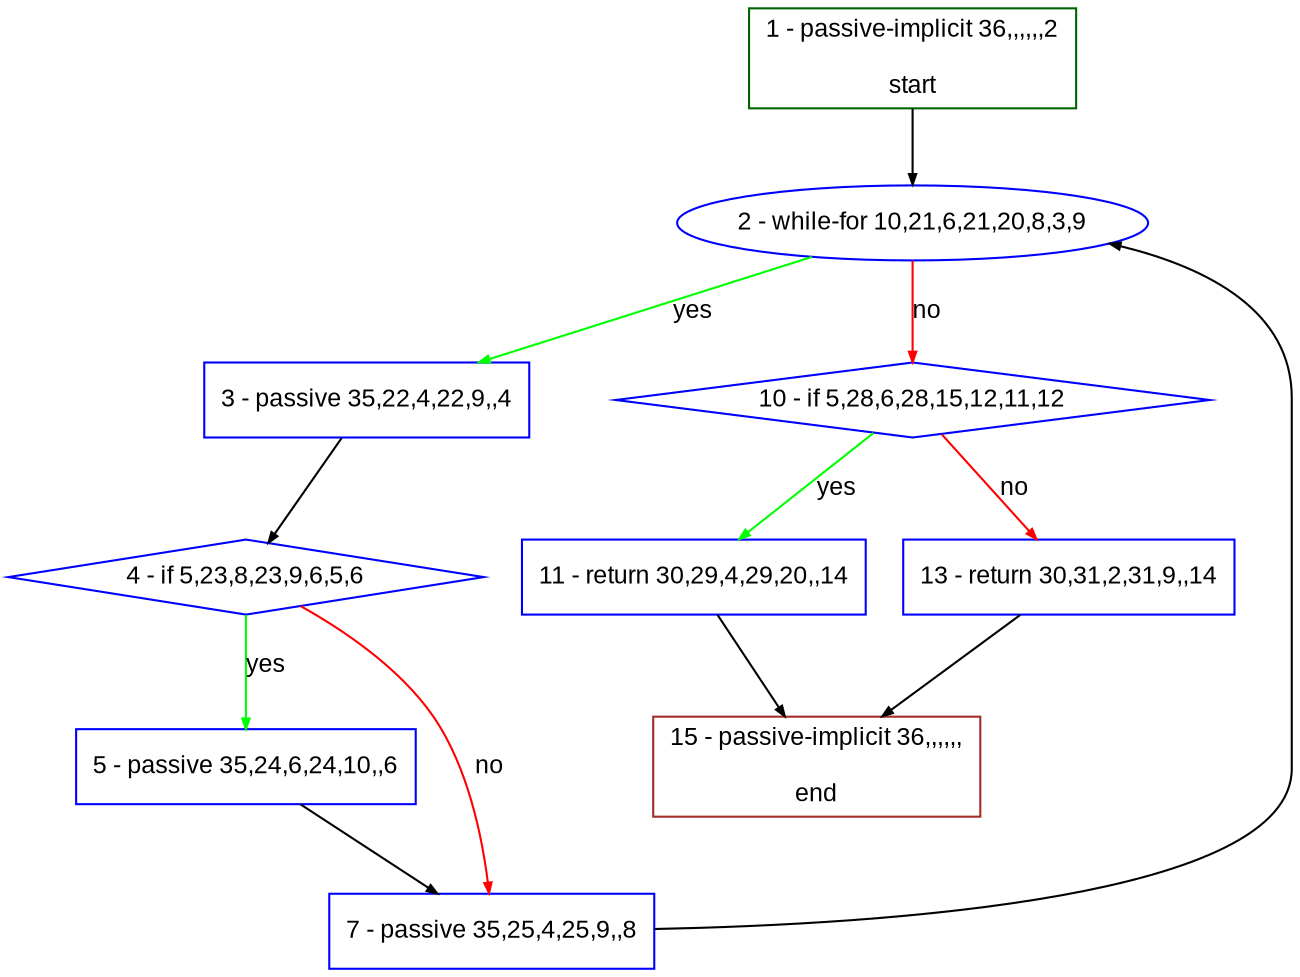 digraph "" {
  graph [bgcolor="white", fillcolor="#FFFFCC", pack="true", packmode="clust", fontname="Arial", label="", fontsize="12", compound="true", style="rounded,filled"];
  node [node_initialized="no", fillcolor="white", fontname="Arial", label="", color="grey", fontsize="12", fixedsize="false", compound="true", shape="rectangle", style="filled"];
  edge [arrowtail="none", lhead="", fontcolor="black", fontname="Arial", label="", color="black", fontsize="12", arrowhead="normal", arrowsize="0.5", compound="true", ltail="", dir="forward"];
  __N1 [fillcolor="#ffffff", label="2 - while-for 10,21,6,21,20,8,3,9", color="#0000ff", shape="oval", style="filled"];
  __N2 [fillcolor="#ffffff", label="1 - passive-implicit 36,,,,,,2\n\nstart", color="#006400", shape="box", style="filled"];
  __N3 [fillcolor="#ffffff", label="3 - passive 35,22,4,22,9,,4", color="#0000ff", shape="box", style="filled"];
  __N4 [fillcolor="#ffffff", label="10 - if 5,28,6,28,15,12,11,12", color="#0000ff", shape="diamond", style="filled"];
  __N5 [fillcolor="#ffffff", label="4 - if 5,23,8,23,9,6,5,6", color="#0000ff", shape="diamond", style="filled"];
  __N6 [fillcolor="#ffffff", label="5 - passive 35,24,6,24,10,,6", color="#0000ff", shape="box", style="filled"];
  __N7 [fillcolor="#ffffff", label="7 - passive 35,25,4,25,9,,8", color="#0000ff", shape="box", style="filled"];
  __N8 [fillcolor="#ffffff", label="11 - return 30,29,4,29,20,,14", color="#0000ff", shape="box", style="filled"];
  __N9 [fillcolor="#ffffff", label="13 - return 30,31,2,31,9,,14", color="#0000ff", shape="box", style="filled"];
  __N10 [fillcolor="#ffffff", label="15 - passive-implicit 36,,,,,,\n\nend", color="#a52a2a", shape="box", style="filled"];
  __N2 -> __N1 [arrowtail="none", color="#000000", label="", arrowhead="normal", dir="forward"];
  __N1 -> __N3 [arrowtail="none", color="#00ff00", label="yes", arrowhead="normal", dir="forward"];
  __N1 -> __N4 [arrowtail="none", color="#ff0000", label="no", arrowhead="normal", dir="forward"];
  __N3 -> __N5 [arrowtail="none", color="#000000", label="", arrowhead="normal", dir="forward"];
  __N5 -> __N6 [arrowtail="none", color="#00ff00", label="yes", arrowhead="normal", dir="forward"];
  __N5 -> __N7 [arrowtail="none", color="#ff0000", label="no", arrowhead="normal", dir="forward"];
  __N6 -> __N7 [arrowtail="none", color="#000000", label="", arrowhead="normal", dir="forward"];
  __N7 -> __N1 [arrowtail="none", color="#000000", label="", arrowhead="normal", dir="forward"];
  __N4 -> __N8 [arrowtail="none", color="#00ff00", label="yes", arrowhead="normal", dir="forward"];
  __N4 -> __N9 [arrowtail="none", color="#ff0000", label="no", arrowhead="normal", dir="forward"];
  __N8 -> __N10 [arrowtail="none", color="#000000", label="", arrowhead="normal", dir="forward"];
  __N9 -> __N10 [arrowtail="none", color="#000000", label="", arrowhead="normal", dir="forward"];
}
